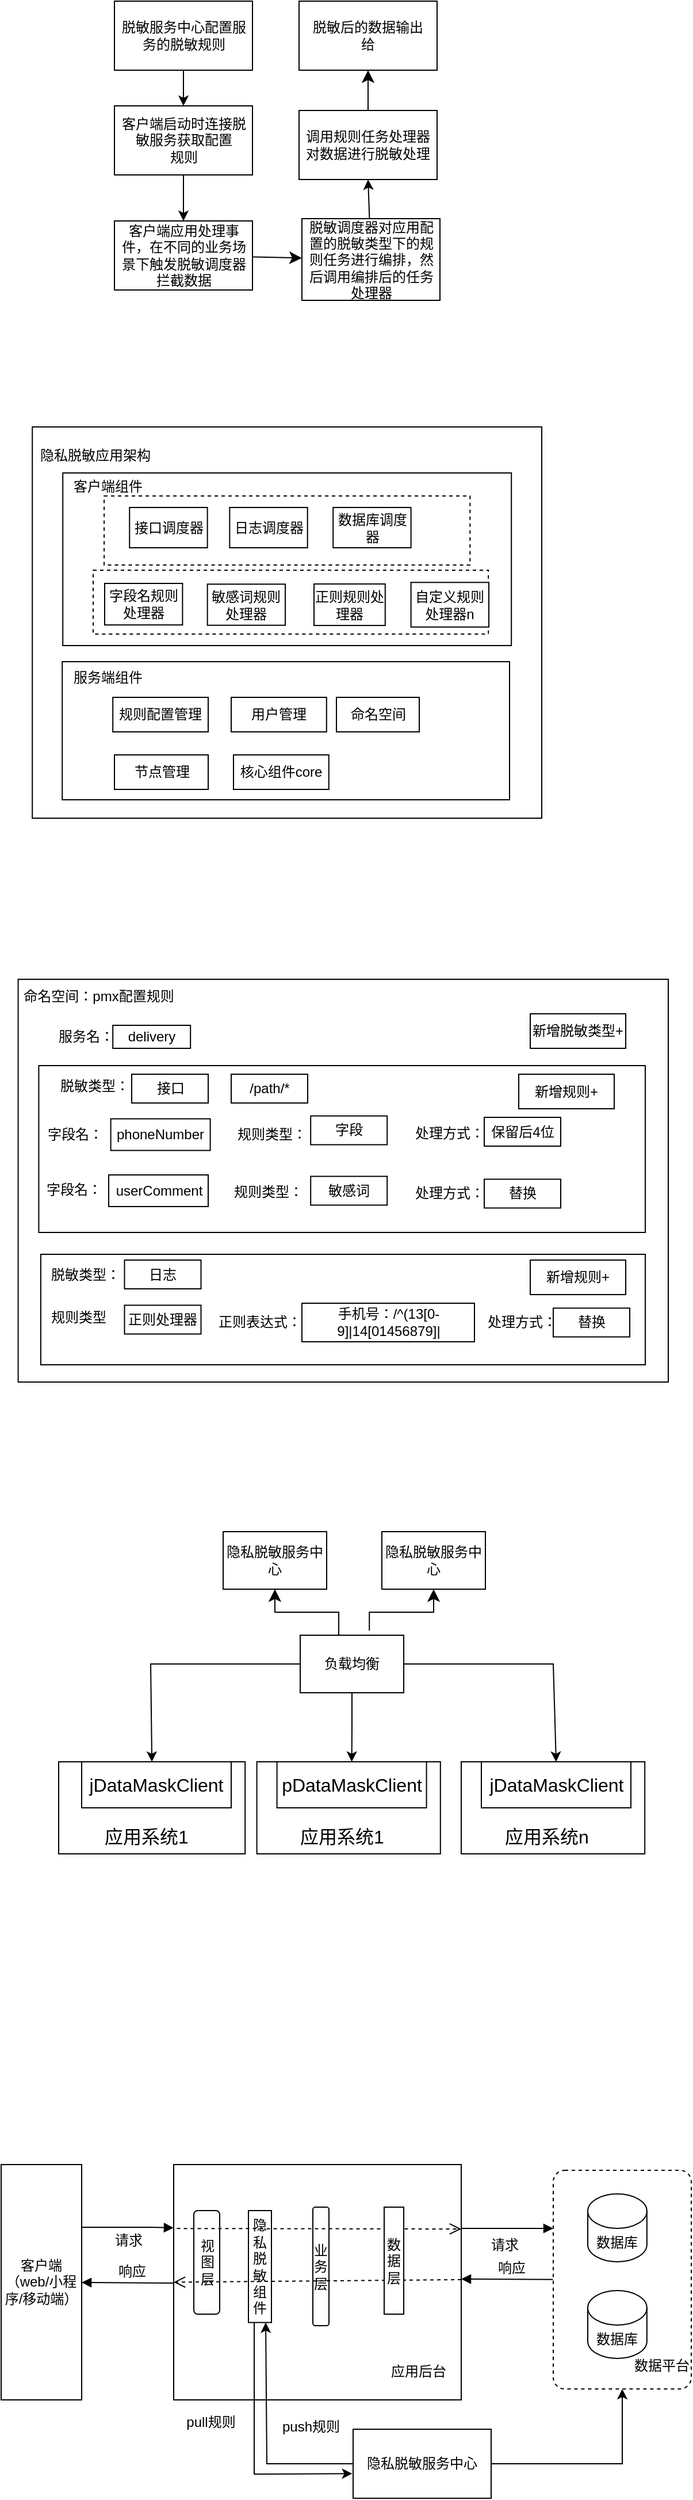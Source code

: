 <mxfile version="21.4.0" type="github">
  <diagram id="FKmcwPwQnrE6T7yel-fw" name="第 1 页">
    <mxGraphModel dx="1176" dy="502" grid="1" gridSize="10" guides="1" tooltips="1" connect="1" arrows="1" fold="1" page="1" pageScale="1" pageWidth="827" pageHeight="1169" math="0" shadow="0">
      <root>
        <mxCell id="0" />
        <mxCell id="1" parent="0" />
        <mxCell id="97QTXu1RvYZzw_iWVVdc-157" value="" style="rounded=0;whiteSpace=wrap;html=1;strokeColor=default;fontFamily=Helvetica;fontSize=12;fontColor=default;fillColor=default;" parent="1" vertex="1">
          <mxGeometry x="230" y="1940" width="250" height="204.5" as="geometry" />
        </mxCell>
        <mxCell id="97QTXu1RvYZzw_iWVVdc-198" value="视图层" style="rounded=1;whiteSpace=wrap;html=1;strokeColor=default;fontFamily=Helvetica;fontSize=12;fontColor=default;fillColor=default;" parent="1" vertex="1">
          <mxGeometry x="247.5" y="1980" width="22.5" height="90" as="geometry" />
        </mxCell>
        <mxCell id="97QTXu1RvYZzw_iWVVdc-166" value="隐私脱敏&lt;br style=&quot;border-color: var(--border-color);&quot;&gt;&lt;span style=&quot;border-color: var(--border-color);&quot;&gt;组件&lt;/span&gt;" style="rounded=0;whiteSpace=wrap;html=1;strokeColor=default;fontFamily=Helvetica;fontSize=12;fontColor=default;fillColor=default;" parent="1" vertex="1">
          <mxGeometry x="295" y="1980" width="20" height="97.25" as="geometry" />
        </mxCell>
        <mxCell id="97QTXu1RvYZzw_iWVVdc-23" value="" style="rounded=0;whiteSpace=wrap;html=1;" parent="1" vertex="1">
          <mxGeometry x="107.1" y="430" width="442.9" height="340" as="geometry" />
        </mxCell>
        <mxCell id="yDmB5IPuwrGlUXSqtowo-2" value="客户端启动时连接脱敏服务获取配置&lt;br&gt;规则" style="rounded=0;whiteSpace=wrap;html=1;" parent="1" vertex="1">
          <mxGeometry x="178.5" y="151" width="120" height="60" as="geometry" />
        </mxCell>
        <mxCell id="yDmB5IPuwrGlUXSqtowo-10" value="" style="edgeStyle=orthogonalEdgeStyle;rounded=0;orthogonalLoop=1;jettySize=auto;html=1;exitX=0.5;exitY=1;exitDx=0;exitDy=0;entryX=0.5;entryY=0;entryDx=0;entryDy=0;" parent="1" source="yDmB5IPuwrGlUXSqtowo-2" target="yDmB5IPuwrGlUXSqtowo-3" edge="1">
          <mxGeometry relative="1" as="geometry">
            <mxPoint x="408.5" y="271" as="targetPoint" />
          </mxGeometry>
        </mxCell>
        <mxCell id="TZTw1tu3rmSJx_iXwC0C-15" value="" style="edgeStyle=none;curved=1;rounded=0;orthogonalLoop=1;jettySize=auto;html=1;fontSize=12;startSize=8;endSize=8;" parent="1" source="yDmB5IPuwrGlUXSqtowo-3" target="yDmB5IPuwrGlUXSqtowo-4" edge="1">
          <mxGeometry relative="1" as="geometry" />
        </mxCell>
        <mxCell id="yDmB5IPuwrGlUXSqtowo-3" value="客户端应用处理事件，在不同的业务场景下触发脱敏调度器拦截数据" style="rounded=0;whiteSpace=wrap;html=1;" parent="1" vertex="1">
          <mxGeometry x="178.5" y="251" width="120" height="60" as="geometry" />
        </mxCell>
        <mxCell id="yDmB5IPuwrGlUXSqtowo-4" value="脱敏调度器对应用配置的脱敏类型下的规则任务进行编排，然后调用编排后的任务处理器" style="rounded=0;whiteSpace=wrap;html=1;" parent="1" vertex="1">
          <mxGeometry x="341.5" y="249" width="120" height="71" as="geometry" />
        </mxCell>
        <mxCell id="TZTw1tu3rmSJx_iXwC0C-24" value="" style="edgeStyle=none;curved=1;rounded=0;orthogonalLoop=1;jettySize=auto;html=1;fontSize=12;startSize=8;endSize=8;" parent="1" source="yDmB5IPuwrGlUXSqtowo-5" target="TZTw1tu3rmSJx_iXwC0C-13" edge="1">
          <mxGeometry relative="1" as="geometry" />
        </mxCell>
        <mxCell id="yDmB5IPuwrGlUXSqtowo-5" value="调用规则任务处理器对数据进行脱敏处理" style="rounded=0;whiteSpace=wrap;html=1;" parent="1" vertex="1">
          <mxGeometry x="339" y="155" width="120" height="60" as="geometry" />
        </mxCell>
        <mxCell id="97QTXu1RvYZzw_iWVVdc-11" value="" style="rounded=0;whiteSpace=wrap;html=1;" parent="1" vertex="1">
          <mxGeometry x="133.1" y="634" width="388.9" height="120" as="geometry" />
        </mxCell>
        <mxCell id="97QTXu1RvYZzw_iWVVdc-18" value="服务端组件" style="text;html=1;strokeColor=none;fillColor=none;align=center;verticalAlign=middle;whiteSpace=wrap;rounded=0;" parent="1" vertex="1">
          <mxGeometry x="127.7" y="615" width="90" height="65" as="geometry" />
        </mxCell>
        <mxCell id="97QTXu1RvYZzw_iWVVdc-19" value="" style="group" parent="1" vertex="1" connectable="0">
          <mxGeometry x="133.6" y="480" width="441" height="150" as="geometry" />
        </mxCell>
        <mxCell id="97QTXu1RvYZzw_iWVVdc-13" value="" style="rounded=0;whiteSpace=wrap;html=1;" parent="97QTXu1RvYZzw_iWVVdc-19" vertex="1">
          <mxGeometry y="-10" width="390" height="150" as="geometry" />
        </mxCell>
        <mxCell id="97QTXu1RvYZzw_iWVVdc-15" value="客户端组件" style="text;html=1;strokeColor=none;fillColor=none;align=center;verticalAlign=middle;whiteSpace=wrap;rounded=0;" parent="97QTXu1RvYZzw_iWVVdc-19" vertex="1">
          <mxGeometry x="-13.601" y="-25" width="105.995" height="53.571" as="geometry" />
        </mxCell>
        <mxCell id="ZuzZAkbRLWh-O24dFWCV-7" value="" style="fontStyle=0;dashed=1;html=1;whiteSpace=wrap;" vertex="1" parent="97QTXu1RvYZzw_iWVVdc-19">
          <mxGeometry x="26.4" y="74.51" width="343.6" height="55.49" as="geometry" />
        </mxCell>
        <mxCell id="97QTXu1RvYZzw_iWVVdc-25" value="正则规则处理器" style="rounded=0;whiteSpace=wrap;html=1;" parent="97QTXu1RvYZzw_iWVVdc-19" vertex="1">
          <mxGeometry x="218.398" y="86.46" width="61.895" height="36.08" as="geometry" />
        </mxCell>
        <mxCell id="97QTXu1RvYZzw_iWVVdc-26" value="敏感词规则处理器" style="rounded=0;whiteSpace=wrap;html=1;" parent="97QTXu1RvYZzw_iWVVdc-19" vertex="1">
          <mxGeometry x="125.726" y="86.64" width="67.697" height="35.72" as="geometry" />
        </mxCell>
        <mxCell id="97QTXu1RvYZzw_iWVVdc-27" value="自定义规则处理器n" style="rounded=0;whiteSpace=wrap;html=1;" parent="97QTXu1RvYZzw_iWVVdc-19" vertex="1">
          <mxGeometry x="302.706" y="85.13" width="67.697" height="38.75" as="geometry" />
        </mxCell>
        <mxCell id="97QTXu1RvYZzw_iWVVdc-38" value="字段名规则处理器" style="rounded=0;whiteSpace=wrap;html=1;" parent="97QTXu1RvYZzw_iWVVdc-19" vertex="1">
          <mxGeometry x="36.396" y="86" width="67.697" height="36.08" as="geometry" />
        </mxCell>
        <mxCell id="ZuzZAkbRLWh-O24dFWCV-6" value="" style="fontStyle=0;dashed=1;html=1;whiteSpace=wrap;" vertex="1" parent="97QTXu1RvYZzw_iWVVdc-19">
          <mxGeometry x="35.94" y="10" width="318.12" height="60" as="geometry" />
        </mxCell>
        <mxCell id="97QTXu1RvYZzw_iWVVdc-199" value="接口调度器" style="rounded=0;whiteSpace=wrap;html=1;" parent="97QTXu1RvYZzw_iWVVdc-19" vertex="1">
          <mxGeometry x="58.029" y="20" width="67.697" height="35" as="geometry" />
        </mxCell>
        <mxCell id="97QTXu1RvYZzw_iWVVdc-202" value="日志调度器" style="rounded=0;whiteSpace=wrap;html=1;" parent="97QTXu1RvYZzw_iWVVdc-19" vertex="1">
          <mxGeometry x="145.066" y="20.0" width="67.697" height="35" as="geometry" />
        </mxCell>
        <mxCell id="97QTXu1RvYZzw_iWVVdc-203" value="数据库调度器" style="rounded=0;whiteSpace=wrap;html=1;" parent="97QTXu1RvYZzw_iWVVdc-19" vertex="1">
          <mxGeometry x="235.009" y="20.0" width="67.697" height="35" as="geometry" />
        </mxCell>
        <mxCell id="97QTXu1RvYZzw_iWVVdc-20" value="规则配置管理" style="rounded=0;whiteSpace=wrap;html=1;" parent="1" vertex="1">
          <mxGeometry x="177.1" y="665" width="82.9" height="30" as="geometry" />
        </mxCell>
        <mxCell id="97QTXu1RvYZzw_iWVVdc-21" value="用户管理" style="rounded=0;whiteSpace=wrap;html=1;" parent="1" vertex="1">
          <mxGeometry x="280" y="665" width="82.9" height="30" as="geometry" />
        </mxCell>
        <mxCell id="97QTXu1RvYZzw_iWVVdc-22" value="命名空间" style="rounded=0;whiteSpace=wrap;html=1;" parent="1" vertex="1">
          <mxGeometry x="371.5" y="665" width="72" height="30" as="geometry" />
        </mxCell>
        <mxCell id="97QTXu1RvYZzw_iWVVdc-24" value="隐私脱敏应用架构" style="text;html=1;strokeColor=none;fillColor=none;align=center;verticalAlign=middle;whiteSpace=wrap;rounded=0;" parent="1" vertex="1">
          <mxGeometry x="107.1" y="430" width="109.6" height="50" as="geometry" />
        </mxCell>
        <mxCell id="97QTXu1RvYZzw_iWVVdc-30" value="核心组件core" style="rounded=0;whiteSpace=wrap;html=1;" parent="1" vertex="1">
          <mxGeometry x="282" y="715" width="82.9" height="30" as="geometry" />
        </mxCell>
        <mxCell id="97QTXu1RvYZzw_iWVVdc-39" value="节点管理" style="rounded=0;whiteSpace=wrap;html=1;" parent="1" vertex="1">
          <mxGeometry x="178.5" y="715" width="81.5" height="30" as="geometry" />
        </mxCell>
        <mxCell id="97QTXu1RvYZzw_iWVVdc-40" value="脱敏服务中心配置服务的脱敏规则" style="rounded=0;whiteSpace=wrap;html=1;" parent="1" vertex="1">
          <mxGeometry x="178.5" y="60" width="120" height="60" as="geometry" />
        </mxCell>
        <mxCell id="97QTXu1RvYZzw_iWVVdc-41" value="" style="edgeStyle=orthogonalEdgeStyle;rounded=0;orthogonalLoop=1;jettySize=auto;html=1;entryX=0.5;entryY=0;entryDx=0;entryDy=0;" parent="1" source="97QTXu1RvYZzw_iWVVdc-40" target="yDmB5IPuwrGlUXSqtowo-2" edge="1">
          <mxGeometry relative="1" as="geometry">
            <mxPoint x="238.5" y="120" as="sourcePoint" />
            <mxPoint x="248.5" y="261" as="targetPoint" />
          </mxGeometry>
        </mxCell>
        <mxCell id="ZuzZAkbRLWh-O24dFWCV-1" value="" style="edgeStyle=orthogonalEdgeStyle;rounded=0;orthogonalLoop=1;jettySize=auto;html=1;" edge="1" parent="1" source="97QTXu1RvYZzw_iWVVdc-144" target="TZTw1tu3rmSJx_iXwC0C-5">
          <mxGeometry relative="1" as="geometry" />
        </mxCell>
        <mxCell id="97QTXu1RvYZzw_iWVVdc-144" value="负载均衡" style="rounded=0;whiteSpace=wrap;html=1;strokeColor=default;fontFamily=Helvetica;fontSize=12;fontColor=default;fillColor=default;" parent="1" vertex="1">
          <mxGeometry x="340" y="1480" width="90" height="50" as="geometry" />
        </mxCell>
        <mxCell id="97QTXu1RvYZzw_iWVVdc-145" value="" style="rounded=0;whiteSpace=wrap;html=1;strokeColor=default;fontFamily=Helvetica;fontSize=12;fontColor=default;fillColor=default;" parent="1" vertex="1">
          <mxGeometry x="130" y="1590" width="162.1" height="80" as="geometry" />
        </mxCell>
        <mxCell id="97QTXu1RvYZzw_iWVVdc-149" value="" style="endArrow=classic;html=1;rounded=0;fontFamily=Helvetica;fontSize=12;fontColor=default;exitX=0;exitY=0.5;exitDx=0;exitDy=0;entryX=0.5;entryY=0;entryDx=0;entryDy=0;" parent="1" source="97QTXu1RvYZzw_iWVVdc-144" target="97QTXu1RvYZzw_iWVVdc-145" edge="1">
          <mxGeometry relative="1" as="geometry">
            <mxPoint x="197.1" y="1430" as="sourcePoint" />
            <mxPoint x="291.1" y="1525" as="targetPoint" />
            <Array as="points">
              <mxPoint x="210" y="1505" />
            </Array>
          </mxGeometry>
        </mxCell>
        <mxCell id="97QTXu1RvYZzw_iWVVdc-150" value="" style="edgeLabel;resizable=0;html=1;align=center;verticalAlign=middle;rounded=0;strokeColor=default;fontFamily=Helvetica;fontSize=12;fontColor=default;fillColor=default;" parent="97QTXu1RvYZzw_iWVVdc-149" connectable="0" vertex="1">
          <mxGeometry relative="1" as="geometry">
            <mxPoint x="-56" y="-24" as="offset" />
          </mxGeometry>
        </mxCell>
        <mxCell id="97QTXu1RvYZzw_iWVVdc-155" value="" style="endArrow=classic;html=1;rounded=0;fontFamily=Helvetica;fontSize=12;fontColor=default;exitX=1;exitY=0.5;exitDx=0;exitDy=0;entryX=0.5;entryY=0;entryDx=0;entryDy=0;" parent="1" source="97QTXu1RvYZzw_iWVVdc-144" target="TZTw1tu3rmSJx_iXwC0C-11" edge="1">
          <mxGeometry relative="1" as="geometry">
            <mxPoint x="402.1" y="1510" as="sourcePoint" />
            <mxPoint x="542.1" y="1590" as="targetPoint" />
            <Array as="points">
              <mxPoint x="560" y="1505" />
            </Array>
          </mxGeometry>
        </mxCell>
        <mxCell id="97QTXu1RvYZzw_iWVVdc-156" value="" style="edgeLabel;resizable=0;html=1;align=center;verticalAlign=middle;rounded=0;strokeColor=default;fontFamily=Helvetica;fontSize=12;fontColor=default;fillColor=default;" parent="97QTXu1RvYZzw_iWVVdc-155" connectable="0" vertex="1">
          <mxGeometry relative="1" as="geometry">
            <mxPoint x="-56" y="-24" as="offset" />
          </mxGeometry>
        </mxCell>
        <mxCell id="97QTXu1RvYZzw_iWVVdc-158" value="应用后台" style="text;html=1;strokeColor=none;fillColor=none;align=center;verticalAlign=middle;whiteSpace=wrap;rounded=0;fontSize=12;fontFamily=Helvetica;fontColor=default;" parent="1" vertex="1">
          <mxGeometry x="413" y="2105" width="60" height="30" as="geometry" />
        </mxCell>
        <mxCell id="97QTXu1RvYZzw_iWVVdc-159" value="" style="endArrow=classic;html=1;rounded=0;fontFamily=Helvetica;fontSize=12;fontColor=default;exitX=1;exitY=0.5;exitDx=0;exitDy=0;entryX=0.5;entryY=1;entryDx=0;entryDy=0;" parent="1" source="97QTXu1RvYZzw_iWVVdc-184" target="97QTXu1RvYZzw_iWVVdc-168" edge="1">
          <mxGeometry width="50" height="50" relative="1" as="geometry">
            <mxPoint x="490" y="2214.5" as="sourcePoint" />
            <mxPoint x="630" y="2154.5" as="targetPoint" />
            <Array as="points">
              <mxPoint x="620" y="2200" />
            </Array>
          </mxGeometry>
        </mxCell>
        <mxCell id="97QTXu1RvYZzw_iWVVdc-160" value="业务层" style="rounded=1;whiteSpace=wrap;html=1;strokeColor=default;fontFamily=Helvetica;fontSize=12;fontColor=default;fillColor=default;" parent="1" vertex="1">
          <mxGeometry x="351" y="1977" width="14" height="103" as="geometry" />
        </mxCell>
        <mxCell id="97QTXu1RvYZzw_iWVVdc-161" value="客户端&lt;br&gt;（web/小程序/移动端）" style="rounded=0;whiteSpace=wrap;html=1;strokeColor=default;fontFamily=Helvetica;fontSize=12;fontColor=default;fillColor=default;" parent="1" vertex="1">
          <mxGeometry x="80" y="1940" width="70" height="204.5" as="geometry" />
        </mxCell>
        <mxCell id="97QTXu1RvYZzw_iWVVdc-162" value="请求" style="html=1;verticalAlign=bottom;labelBackgroundColor=none;endArrow=block;endFill=1;endSize=6;align=left;rounded=0;fontFamily=Helvetica;fontSize=12;fontColor=default;exitX=1;exitY=0.25;exitDx=0;exitDy=0;" parent="1" edge="1">
          <mxGeometry x="-0.333" y="-20" relative="1" as="geometry">
            <mxPoint x="150" y="1994.5" as="sourcePoint" />
            <mxPoint x="230" y="1995" as="targetPoint" />
            <Array as="points">
              <mxPoint x="210" y="1994.5" />
            </Array>
            <mxPoint as="offset" />
          </mxGeometry>
        </mxCell>
        <mxCell id="97QTXu1RvYZzw_iWVVdc-163" value="请求" style="html=1;verticalAlign=bottom;labelBackgroundColor=none;endArrow=block;endFill=1;endSize=6;align=left;rounded=0;fontFamily=Helvetica;fontSize=12;fontColor=default;entryX=0;entryY=0.25;entryDx=0;entryDy=0;" parent="1" edge="1">
          <mxGeometry x="-0.396" y="-23" relative="1" as="geometry">
            <mxPoint x="480" y="1995.5" as="sourcePoint" />
            <mxPoint x="560" y="1995.5" as="targetPoint" />
            <Array as="points" />
            <mxPoint as="offset" />
          </mxGeometry>
        </mxCell>
        <mxCell id="97QTXu1RvYZzw_iWVVdc-164" value="响应" style="html=1;verticalAlign=bottom;labelBackgroundColor=none;endArrow=block;endFill=1;endSize=6;align=left;rounded=0;fontFamily=Helvetica;fontSize=12;fontColor=default;exitX=-0.002;exitY=0.652;exitDx=0;exitDy=0;exitPerimeter=0;" parent="1" edge="1">
          <mxGeometry x="0.25" y="-1" relative="1" as="geometry">
            <mxPoint x="559.72" y="2039.88" as="sourcePoint" />
            <mxPoint x="480" y="2039.5" as="targetPoint" />
            <Array as="points" />
            <mxPoint as="offset" />
          </mxGeometry>
        </mxCell>
        <mxCell id="97QTXu1RvYZzw_iWVVdc-165" value="响应" style="html=1;verticalAlign=bottom;labelBackgroundColor=none;endArrow=block;endFill=1;endSize=6;align=left;rounded=0;fontFamily=Helvetica;fontSize=12;fontColor=default;" parent="1" edge="1">
          <mxGeometry x="0.25" y="-1" relative="1" as="geometry">
            <mxPoint x="230" y="2043" as="sourcePoint" />
            <mxPoint x="150" y="2042.5" as="targetPoint" />
            <Array as="points" />
            <mxPoint as="offset" />
          </mxGeometry>
        </mxCell>
        <mxCell id="97QTXu1RvYZzw_iWVVdc-167" value="" style="group" parent="1" vertex="1" connectable="0">
          <mxGeometry x="560" y="1945" width="120" height="190" as="geometry" />
        </mxCell>
        <mxCell id="97QTXu1RvYZzw_iWVVdc-168" value="" style="html=1;align=center;verticalAlign=top;rounded=1;absoluteArcSize=1;arcSize=20;dashed=1;whiteSpace=wrap;strokeColor=default;fontFamily=Helvetica;fontSize=12;fontColor=default;fillColor=default;" parent="97QTXu1RvYZzw_iWVVdc-167" vertex="1">
          <mxGeometry width="120" height="190" as="geometry" />
        </mxCell>
        <mxCell id="97QTXu1RvYZzw_iWVVdc-169" value="数据库" style="shape=cylinder3;whiteSpace=wrap;html=1;boundedLbl=1;backgroundOutline=1;size=15;rounded=0;strokeColor=default;fontFamily=Helvetica;fontSize=12;fontColor=default;fillColor=default;" parent="97QTXu1RvYZzw_iWVVdc-167" vertex="1">
          <mxGeometry x="30" y="104.5" width="51.429" height="59" as="geometry" />
        </mxCell>
        <mxCell id="97QTXu1RvYZzw_iWVVdc-170" value="数据库" style="shape=cylinder3;whiteSpace=wrap;html=1;boundedLbl=1;backgroundOutline=1;size=15;rounded=0;strokeColor=default;fontFamily=Helvetica;fontSize=12;fontColor=default;fillColor=default;" parent="97QTXu1RvYZzw_iWVVdc-167" vertex="1">
          <mxGeometry x="30" y="20.5" width="51.429" height="59" as="geometry" />
        </mxCell>
        <mxCell id="97QTXu1RvYZzw_iWVVdc-171" value="数据平台" style="text;html=1;strokeColor=none;fillColor=none;align=center;verticalAlign=middle;whiteSpace=wrap;rounded=0;fontSize=12;fontFamily=Helvetica;fontColor=default;" parent="97QTXu1RvYZzw_iWVVdc-167" vertex="1">
          <mxGeometry x="68.571" y="154.5" width="51.429" height="30" as="geometry" />
        </mxCell>
        <mxCell id="97QTXu1RvYZzw_iWVVdc-173" value="" style="endArrow=classic;html=1;rounded=0;fontFamily=Helvetica;fontSize=12;fontColor=default;entryX=-0.006;entryY=0.643;entryDx=0;entryDy=0;entryPerimeter=0;exitX=0.25;exitY=1;exitDx=0;exitDy=0;" parent="1" source="97QTXu1RvYZzw_iWVVdc-166" target="97QTXu1RvYZzw_iWVVdc-184" edge="1">
          <mxGeometry relative="1" as="geometry">
            <mxPoint x="290" y="2110" as="sourcePoint" />
            <mxPoint x="390" y="2229.5" as="targetPoint" />
            <Array as="points">
              <mxPoint x="300" y="2209" />
            </Array>
          </mxGeometry>
        </mxCell>
        <mxCell id="97QTXu1RvYZzw_iWVVdc-174" value="pull规则" style="edgeLabel;resizable=0;html=1;align=center;verticalAlign=middle;rounded=0;strokeColor=default;fontFamily=Helvetica;fontSize=12;fontColor=default;fillColor=default;" parent="97QTXu1RvYZzw_iWVVdc-173" connectable="0" vertex="1">
          <mxGeometry relative="1" as="geometry">
            <mxPoint x="-38" y="-22" as="offset" />
          </mxGeometry>
        </mxCell>
        <mxCell id="97QTXu1RvYZzw_iWVVdc-180" value="" style="endArrow=open;startArrow=none;endFill=0;startFill=0;endSize=8;html=1;verticalAlign=bottom;dashed=1;labelBackgroundColor=none;rounded=0;fontFamily=Helvetica;fontSize=12;fontColor=default;entryX=0;entryY=0.5;entryDx=0;entryDy=0;" parent="1" target="97QTXu1RvYZzw_iWVVdc-157" edge="1">
          <mxGeometry width="160" relative="1" as="geometry">
            <mxPoint x="480" y="2040" as="sourcePoint" />
            <mxPoint x="350" y="2040" as="targetPoint" />
          </mxGeometry>
        </mxCell>
        <mxCell id="97QTXu1RvYZzw_iWVVdc-176" value="" style="endArrow=open;startArrow=none;endFill=0;startFill=0;endSize=8;html=1;verticalAlign=bottom;dashed=1;labelBackgroundColor=none;rounded=0;fontFamily=Helvetica;fontSize=12;fontColor=default;exitX=0.011;exitY=0.301;exitDx=0;exitDy=0;exitPerimeter=0;" parent="1" edge="1">
          <mxGeometry width="160" relative="1" as="geometry">
            <mxPoint x="232.75" y="1995.555" as="sourcePoint" />
            <mxPoint x="480" y="1996" as="targetPoint" />
          </mxGeometry>
        </mxCell>
        <mxCell id="97QTXu1RvYZzw_iWVVdc-182" value="" style="endArrow=classic;html=1;rounded=0;fontFamily=Helvetica;fontSize=12;fontColor=default;entryX=0.75;entryY=1;entryDx=0;entryDy=0;exitX=0;exitY=0.5;exitDx=0;exitDy=0;" parent="1" source="97QTXu1RvYZzw_iWVVdc-184" target="97QTXu1RvYZzw_iWVVdc-166" edge="1">
          <mxGeometry relative="1" as="geometry">
            <mxPoint x="380" y="2200" as="sourcePoint" />
            <mxPoint x="303.625" y="2105" as="targetPoint" />
            <Array as="points">
              <mxPoint x="311" y="2200" />
            </Array>
          </mxGeometry>
        </mxCell>
        <mxCell id="97QTXu1RvYZzw_iWVVdc-183" value="push规则" style="edgeLabel;resizable=0;html=1;align=center;verticalAlign=middle;rounded=0;strokeColor=default;fontFamily=Helvetica;fontSize=12;fontColor=default;fillColor=default;" parent="97QTXu1RvYZzw_iWVVdc-182" connectable="0" vertex="1">
          <mxGeometry relative="1" as="geometry">
            <mxPoint x="38" y="-8" as="offset" />
          </mxGeometry>
        </mxCell>
        <mxCell id="97QTXu1RvYZzw_iWVVdc-184" value="隐私脱敏服务中心" style="rounded=0;whiteSpace=wrap;html=1;strokeColor=default;fontFamily=Helvetica;fontSize=12;fontColor=default;fillColor=default;" parent="1" vertex="1">
          <mxGeometry x="386" y="2170" width="120" height="60" as="geometry" />
        </mxCell>
        <mxCell id="97QTXu1RvYZzw_iWVVdc-189" value="数据层" style="rounded=0;whiteSpace=wrap;html=1;strokeColor=default;fontFamily=Helvetica;fontSize=12;fontColor=default;fillColor=default;" parent="1" vertex="1">
          <mxGeometry x="413" y="1977" width="17" height="93" as="geometry" />
        </mxCell>
        <mxCell id="97QTXu1RvYZzw_iWVVdc-207" value="" style="endArrow=classic;html=1;rounded=0;entryX=0.5;entryY=1;entryDx=0;entryDy=0;" parent="1" source="yDmB5IPuwrGlUXSqtowo-4" target="yDmB5IPuwrGlUXSqtowo-5" edge="1">
          <mxGeometry width="50" height="50" relative="1" as="geometry">
            <mxPoint x="308.5" y="285" as="sourcePoint" />
            <mxPoint x="349.5" y="285" as="targetPoint" />
          </mxGeometry>
        </mxCell>
        <mxCell id="97QTXu1RvYZzw_iWVVdc-209" value="" style="rounded=0;whiteSpace=wrap;html=1;strokeColor=default;fontFamily=Helvetica;fontSize=12;fontColor=default;fillColor=default;" parent="1" vertex="1">
          <mxGeometry x="94.8" y="910" width="565.2" height="350" as="geometry" />
        </mxCell>
        <mxCell id="97QTXu1RvYZzw_iWVVdc-218" value="" style="rounded=0;whiteSpace=wrap;html=1;strokeColor=default;fontFamily=Helvetica;fontSize=12;fontColor=default;fillColor=default;" parent="1" vertex="1">
          <mxGeometry x="112.7" y="985" width="527.3" height="145" as="geometry" />
        </mxCell>
        <mxCell id="97QTXu1RvYZzw_iWVVdc-210" value="脱敏类型：" style="text;html=1;strokeColor=none;fillColor=none;align=center;verticalAlign=middle;whiteSpace=wrap;rounded=0;fontSize=12;fontFamily=Helvetica;fontColor=default;" parent="1" vertex="1">
          <mxGeometry x="127.7" y="987.5" width="67.1" height="30" as="geometry" />
        </mxCell>
        <mxCell id="97QTXu1RvYZzw_iWVVdc-211" value="服务名：" style="text;html=1;strokeColor=none;fillColor=none;align=center;verticalAlign=middle;whiteSpace=wrap;rounded=0;fontSize=12;fontFamily=Helvetica;fontColor=default;" parent="1" vertex="1">
          <mxGeometry x="124.1" y="945" width="60" height="30" as="geometry" />
        </mxCell>
        <mxCell id="97QTXu1RvYZzw_iWVVdc-212" value="delivery" style="rounded=0;whiteSpace=wrap;html=1;strokeColor=default;fontFamily=Helvetica;fontSize=12;fontColor=default;fillColor=default;" parent="1" vertex="1">
          <mxGeometry x="177.1" y="950" width="67.5" height="20" as="geometry" />
        </mxCell>
        <mxCell id="97QTXu1RvYZzw_iWVVdc-213" value="接口" style="rounded=0;whiteSpace=wrap;html=1;strokeColor=default;fontFamily=Helvetica;fontSize=12;fontColor=default;fillColor=default;" parent="1" vertex="1">
          <mxGeometry x="193.5" y="992.5" width="66.5" height="25" as="geometry" />
        </mxCell>
        <mxCell id="97QTXu1RvYZzw_iWVVdc-219" value="" style="rounded=0;whiteSpace=wrap;html=1;strokeColor=default;fontFamily=Helvetica;fontSize=12;fontColor=default;fillColor=default;" parent="1" vertex="1">
          <mxGeometry x="114.45" y="1149" width="525.55" height="96" as="geometry" />
        </mxCell>
        <mxCell id="97QTXu1RvYZzw_iWVVdc-220" value="脱敏类型：" style="text;html=1;strokeColor=none;fillColor=none;align=center;verticalAlign=middle;whiteSpace=wrap;rounded=0;fontSize=12;fontFamily=Helvetica;fontColor=default;" parent="1" vertex="1">
          <mxGeometry x="120.15" y="1151.5" width="67.1" height="30" as="geometry" />
        </mxCell>
        <mxCell id="97QTXu1RvYZzw_iWVVdc-221" value="日志" style="rounded=0;whiteSpace=wrap;html=1;strokeColor=default;fontFamily=Helvetica;fontSize=12;fontColor=default;fillColor=default;" parent="1" vertex="1">
          <mxGeometry x="187.25" y="1154" width="66.5" height="25" as="geometry" />
        </mxCell>
        <mxCell id="97QTXu1RvYZzw_iWVVdc-222" value="新增脱敏类型+" style="rounded=0;whiteSpace=wrap;html=1;strokeColor=default;fontFamily=Helvetica;fontSize=12;fontColor=default;fillColor=default;" parent="1" vertex="1">
          <mxGeometry x="540" y="940" width="83" height="30" as="geometry" />
        </mxCell>
        <mxCell id="97QTXu1RvYZzw_iWVVdc-223" value="规则类型：" style="text;html=1;strokeColor=none;fillColor=none;align=center;verticalAlign=middle;whiteSpace=wrap;rounded=0;fontSize=12;fontFamily=Helvetica;fontColor=default;" parent="1" vertex="1">
          <mxGeometry x="282" y="1030" width="67.1" height="30" as="geometry" />
        </mxCell>
        <mxCell id="97QTXu1RvYZzw_iWVVdc-224" value="保留后4位" style="rounded=0;whiteSpace=wrap;html=1;strokeColor=default;fontFamily=Helvetica;fontSize=12;fontColor=default;fillColor=default;" parent="1" vertex="1">
          <mxGeometry x="500" y="1030" width="66.5" height="25" as="geometry" />
        </mxCell>
        <mxCell id="97QTXu1RvYZzw_iWVVdc-225" value="规则类型" style="text;html=1;strokeColor=none;fillColor=none;align=center;verticalAlign=middle;whiteSpace=wrap;rounded=0;fontSize=12;fontFamily=Helvetica;fontColor=default;" parent="1" vertex="1">
          <mxGeometry x="114.1" y="1189" width="67.1" height="30" as="geometry" />
        </mxCell>
        <mxCell id="97QTXu1RvYZzw_iWVVdc-226" value="正则处理器" style="rounded=0;whiteSpace=wrap;html=1;strokeColor=default;fontFamily=Helvetica;fontSize=12;fontColor=default;fillColor=default;" parent="1" vertex="1">
          <mxGeometry x="187.25" y="1193.25" width="66.5" height="25" as="geometry" />
        </mxCell>
        <mxCell id="97QTXu1RvYZzw_iWVVdc-228" value="正则表达式：" style="text;html=1;strokeColor=none;fillColor=none;align=center;verticalAlign=middle;whiteSpace=wrap;rounded=0;fontSize=12;fontFamily=Helvetica;fontColor=default;" parent="1" vertex="1">
          <mxGeometry x="267.6" y="1193.25" width="73.9" height="30" as="geometry" />
        </mxCell>
        <mxCell id="97QTXu1RvYZzw_iWVVdc-229" value="字段名：" style="text;html=1;strokeColor=none;fillColor=none;align=center;verticalAlign=middle;whiteSpace=wrap;rounded=0;fontSize=12;fontFamily=Helvetica;fontColor=default;" parent="1" vertex="1">
          <mxGeometry x="111.4" y="1030" width="67.1" height="30" as="geometry" />
        </mxCell>
        <mxCell id="97QTXu1RvYZzw_iWVVdc-230" value="phoneNumber" style="rounded=0;whiteSpace=wrap;html=1;strokeColor=default;fontFamily=Helvetica;fontSize=12;fontColor=default;fillColor=default;" parent="1" vertex="1">
          <mxGeometry x="175.3" y="1031.25" width="86.5" height="27.5" as="geometry" />
        </mxCell>
        <mxCell id="97QTXu1RvYZzw_iWVVdc-231" value="手机号：/^(13[0-9]|14[01456879]|" style="rounded=0;whiteSpace=wrap;html=1;strokeColor=default;fontFamily=Helvetica;fontSize=12;fontColor=default;fillColor=default;" parent="1" vertex="1">
          <mxGeometry x="341.5" y="1191.5" width="150" height="33.5" as="geometry" />
        </mxCell>
        <mxCell id="97QTXu1RvYZzw_iWVVdc-232" value="字段名：" style="text;html=1;strokeColor=none;fillColor=none;align=center;verticalAlign=middle;whiteSpace=wrap;rounded=0;fontSize=12;fontFamily=Helvetica;fontColor=default;" parent="1" vertex="1">
          <mxGeometry x="110.0" y="1077.5" width="67.1" height="30" as="geometry" />
        </mxCell>
        <mxCell id="97QTXu1RvYZzw_iWVVdc-233" value="userComment" style="rounded=0;whiteSpace=wrap;html=1;strokeColor=default;fontFamily=Helvetica;fontSize=12;fontColor=default;fillColor=default;" parent="1" vertex="1">
          <mxGeometry x="173.5" y="1080" width="86.5" height="27.5" as="geometry" />
        </mxCell>
        <mxCell id="97QTXu1RvYZzw_iWVVdc-234" value="规则类型：" style="text;html=1;strokeColor=none;fillColor=none;align=center;verticalAlign=middle;whiteSpace=wrap;rounded=0;fontSize=12;fontFamily=Helvetica;fontColor=default;" parent="1" vertex="1">
          <mxGeometry x="278.9" y="1080" width="67.1" height="30" as="geometry" />
        </mxCell>
        <mxCell id="97QTXu1RvYZzw_iWVVdc-235" value="敏感词" style="rounded=0;whiteSpace=wrap;html=1;strokeColor=default;fontFamily=Helvetica;fontSize=12;fontColor=default;fillColor=default;" parent="1" vertex="1">
          <mxGeometry x="349.1" y="1081.25" width="66.5" height="25" as="geometry" />
        </mxCell>
        <mxCell id="97QTXu1RvYZzw_iWVVdc-236" value="命名空间：pmx配置规则" style="text;html=1;strokeColor=none;fillColor=none;align=center;verticalAlign=middle;whiteSpace=wrap;rounded=0;fontSize=12;fontFamily=Helvetica;fontColor=default;" parent="1" vertex="1">
          <mxGeometry x="94.8" y="910" width="140" height="30" as="geometry" />
        </mxCell>
        <mxCell id="TZTw1tu3rmSJx_iXwC0C-1" value="应用系统1" style="text;html=1;strokeColor=none;fillColor=none;align=center;verticalAlign=middle;whiteSpace=wrap;rounded=0;fontSize=16;" parent="1" vertex="1">
          <mxGeometry x="163.25" y="1640" width="86.5" height="30" as="geometry" />
        </mxCell>
        <mxCell id="TZTw1tu3rmSJx_iXwC0C-2" value="jDataMaskClient" style="rounded=0;whiteSpace=wrap;html=1;fontSize=16;" parent="1" vertex="1">
          <mxGeometry x="150" y="1590" width="130" height="40" as="geometry" />
        </mxCell>
        <mxCell id="TZTw1tu3rmSJx_iXwC0C-3" value="" style="rounded=0;whiteSpace=wrap;html=1;strokeColor=default;fontFamily=Helvetica;fontSize=12;fontColor=default;fillColor=default;" parent="1" vertex="1">
          <mxGeometry x="302.3" y="1590" width="159.6" height="80" as="geometry" />
        </mxCell>
        <mxCell id="TZTw1tu3rmSJx_iXwC0C-4" value="应用系统1" style="text;html=1;strokeColor=none;fillColor=none;align=center;verticalAlign=middle;whiteSpace=wrap;rounded=0;fontSize=16;" parent="1" vertex="1">
          <mxGeometry x="333.05" y="1640" width="86.5" height="30" as="geometry" />
        </mxCell>
        <mxCell id="TZTw1tu3rmSJx_iXwC0C-5" value="pDataMaskClient" style="rounded=0;whiteSpace=wrap;html=1;fontSize=16;" parent="1" vertex="1">
          <mxGeometry x="319.8" y="1590" width="130" height="40" as="geometry" />
        </mxCell>
        <mxCell id="TZTw1tu3rmSJx_iXwC0C-9" value="" style="rounded=0;whiteSpace=wrap;html=1;strokeColor=default;fontFamily=Helvetica;fontSize=12;fontColor=default;fillColor=default;" parent="1" vertex="1">
          <mxGeometry x="480" y="1590" width="159.6" height="80" as="geometry" />
        </mxCell>
        <mxCell id="TZTw1tu3rmSJx_iXwC0C-10" value="应用系统n" style="text;html=1;strokeColor=none;fillColor=none;align=center;verticalAlign=middle;whiteSpace=wrap;rounded=0;fontSize=16;" parent="1" vertex="1">
          <mxGeometry x="510.75" y="1640" width="86.5" height="30" as="geometry" />
        </mxCell>
        <mxCell id="TZTw1tu3rmSJx_iXwC0C-11" value="jDataMaskClient" style="rounded=0;whiteSpace=wrap;html=1;fontSize=16;" parent="1" vertex="1">
          <mxGeometry x="497.5" y="1590" width="130" height="40" as="geometry" />
        </mxCell>
        <mxCell id="TZTw1tu3rmSJx_iXwC0C-13" value="脱敏后的数据输出&lt;br style=&quot;border-color: var(--border-color);&quot;&gt;给" style="rounded=0;whiteSpace=wrap;html=1;" parent="1" vertex="1">
          <mxGeometry x="339" y="60" width="120" height="60" as="geometry" />
        </mxCell>
        <mxCell id="TZTw1tu3rmSJx_iXwC0C-25" value="处理方式：" style="text;html=1;strokeColor=none;fillColor=none;align=center;verticalAlign=middle;whiteSpace=wrap;rounded=0;fontSize=12;fontFamily=Helvetica;fontColor=default;" parent="1" vertex="1">
          <mxGeometry x="428.75" y="1028.75" width="82" height="30" as="geometry" />
        </mxCell>
        <mxCell id="TZTw1tu3rmSJx_iXwC0C-26" value="字段" style="rounded=0;whiteSpace=wrap;html=1;strokeColor=default;fontFamily=Helvetica;fontSize=12;fontColor=default;fillColor=default;" parent="1" vertex="1">
          <mxGeometry x="349.1" y="1028.75" width="66.5" height="25" as="geometry" />
        </mxCell>
        <mxCell id="TZTw1tu3rmSJx_iXwC0C-27" value="处理方式：" style="text;html=1;strokeColor=none;fillColor=none;align=center;verticalAlign=middle;whiteSpace=wrap;rounded=0;fontSize=12;fontFamily=Helvetica;fontColor=default;" parent="1" vertex="1">
          <mxGeometry x="428.75" y="1081.25" width="82" height="30" as="geometry" />
        </mxCell>
        <mxCell id="TZTw1tu3rmSJx_iXwC0C-28" value="替换" style="rounded=0;whiteSpace=wrap;html=1;strokeColor=default;fontFamily=Helvetica;fontSize=12;fontColor=default;fillColor=default;" parent="1" vertex="1">
          <mxGeometry x="500" y="1083.75" width="66.5" height="25" as="geometry" />
        </mxCell>
        <mxCell id="TZTw1tu3rmSJx_iXwC0C-29" value="处理方式：" style="text;html=1;strokeColor=none;fillColor=none;align=center;verticalAlign=middle;whiteSpace=wrap;rounded=0;fontSize=12;fontFamily=Helvetica;fontColor=default;" parent="1" vertex="1">
          <mxGeometry x="491.5" y="1193.25" width="82" height="30" as="geometry" />
        </mxCell>
        <mxCell id="TZTw1tu3rmSJx_iXwC0C-30" value="替换" style="rounded=0;whiteSpace=wrap;html=1;strokeColor=default;fontFamily=Helvetica;fontSize=12;fontColor=default;fillColor=default;" parent="1" vertex="1">
          <mxGeometry x="560" y="1195.75" width="66.5" height="25" as="geometry" />
        </mxCell>
        <mxCell id="TZTw1tu3rmSJx_iXwC0C-32" value="新增规则+" style="rounded=0;whiteSpace=wrap;html=1;strokeColor=default;fontFamily=Helvetica;fontSize=12;fontColor=default;fillColor=default;" parent="1" vertex="1">
          <mxGeometry x="530" y="992.5" width="83" height="30" as="geometry" />
        </mxCell>
        <mxCell id="TZTw1tu3rmSJx_iXwC0C-33" value="新增规则+" style="rounded=0;whiteSpace=wrap;html=1;strokeColor=default;fontFamily=Helvetica;fontSize=12;fontColor=default;fillColor=default;" parent="1" vertex="1">
          <mxGeometry x="540" y="1154" width="83" height="30" as="geometry" />
        </mxCell>
        <mxCell id="ZuzZAkbRLWh-O24dFWCV-2" value="隐私脱敏服务中心" style="rounded=0;whiteSpace=wrap;html=1;strokeColor=default;fontFamily=Helvetica;fontSize=12;fontColor=default;fillColor=default;" vertex="1" parent="1">
          <mxGeometry x="273" y="1390" width="90" height="50" as="geometry" />
        </mxCell>
        <mxCell id="ZuzZAkbRLWh-O24dFWCV-3" value="隐私脱敏服务中心" style="rounded=0;whiteSpace=wrap;html=1;strokeColor=default;fontFamily=Helvetica;fontSize=12;fontColor=default;fillColor=default;" vertex="1" parent="1">
          <mxGeometry x="411" y="1390" width="90" height="50" as="geometry" />
        </mxCell>
        <mxCell id="ZuzZAkbRLWh-O24dFWCV-4" value="" style="edgeStyle=elbowEdgeStyle;elbow=vertical;endArrow=classic;html=1;curved=0;rounded=0;endSize=8;startSize=8;entryX=0.5;entryY=1;entryDx=0;entryDy=0;exitX=0.668;exitY=-0.079;exitDx=0;exitDy=0;exitPerimeter=0;" edge="1" parent="1" source="97QTXu1RvYZzw_iWVVdc-144" target="ZuzZAkbRLWh-O24dFWCV-3">
          <mxGeometry width="50" height="50" relative="1" as="geometry">
            <mxPoint x="418" y="1480" as="sourcePoint" />
            <mxPoint x="468" y="1430" as="targetPoint" />
            <Array as="points">
              <mxPoint x="400" y="1460" />
              <mxPoint x="410" y="1460" />
            </Array>
          </mxGeometry>
        </mxCell>
        <mxCell id="ZuzZAkbRLWh-O24dFWCV-5" value="" style="edgeStyle=elbowEdgeStyle;elbow=vertical;endArrow=classic;html=1;curved=0;rounded=0;endSize=8;startSize=8;entryX=0.5;entryY=1;entryDx=0;entryDy=0;" edge="1" parent="1" target="ZuzZAkbRLWh-O24dFWCV-2">
          <mxGeometry width="50" height="50" relative="1" as="geometry">
            <mxPoint x="373.5" y="1480" as="sourcePoint" />
            <mxPoint x="315" y="1450" as="targetPoint" />
          </mxGeometry>
        </mxCell>
        <mxCell id="ZuzZAkbRLWh-O24dFWCV-8" value="/path/*" style="rounded=0;whiteSpace=wrap;html=1;strokeColor=default;fontFamily=Helvetica;fontSize=12;fontColor=default;fillColor=default;" vertex="1" parent="1">
          <mxGeometry x="280" y="992.5" width="66.5" height="25" as="geometry" />
        </mxCell>
      </root>
    </mxGraphModel>
  </diagram>
</mxfile>
